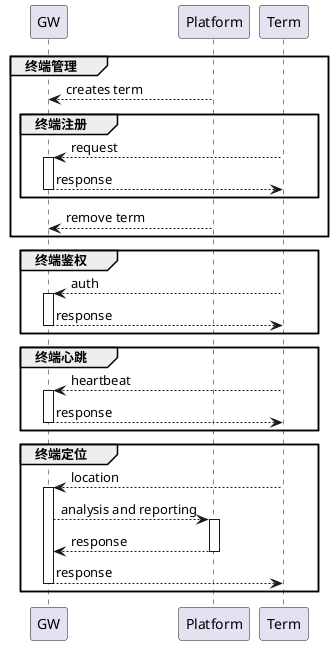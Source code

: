 @startuml
group 终端管理
  GW <-- Platform: creates term
    group 终端注册
      Term --> GW: request
      activate GW
      GW --> Term: response
      deactivate GW
    end
  Platform --> GW: remove term
end

group 终端鉴权
  GW <-- Term: auth
  activate GW
  GW --> Term: response
  deactivate GW
end

group 终端心跳
  GW <-- Term: heartbeat
  activate GW
  GW --> Term: response
  deactivate GW
end

group 终端定位
  GW <-- Term: location
  activate GW
  GW --> Platform: analysis and reporting
  activate Platform
  GW <-- Platform: response
  deactivate Platform
  GW --> Term: response
  deactivate GW
end
@enduml